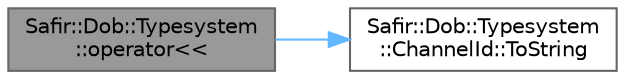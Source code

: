 digraph "Safir::Dob::Typesystem::operator&lt;&lt;"
{
 // LATEX_PDF_SIZE
  bgcolor="transparent";
  edge [fontname=Helvetica,fontsize=10,labelfontname=Helvetica,labelfontsize=10];
  node [fontname=Helvetica,fontsize=10,shape=box,height=0.2,width=0.4];
  rankdir="LR";
  Node1 [label="Safir::Dob::Typesystem\l::operator\<\<",height=0.2,width=0.4,color="gray40", fillcolor="grey60", style="filled", fontcolor="black",tooltip=" "];
  Node1 -> Node2 [color="steelblue1",style="solid"];
  Node2 [label="Safir::Dob::Typesystem\l::ChannelId::ToString",height=0.2,width=0.4,color="grey40", fillcolor="white", style="filled",URL="$a01395.html#af5bfde2fea6f38afd2c1e611f6ef3548",tooltip="Return a string representation of the channel id."];
}
